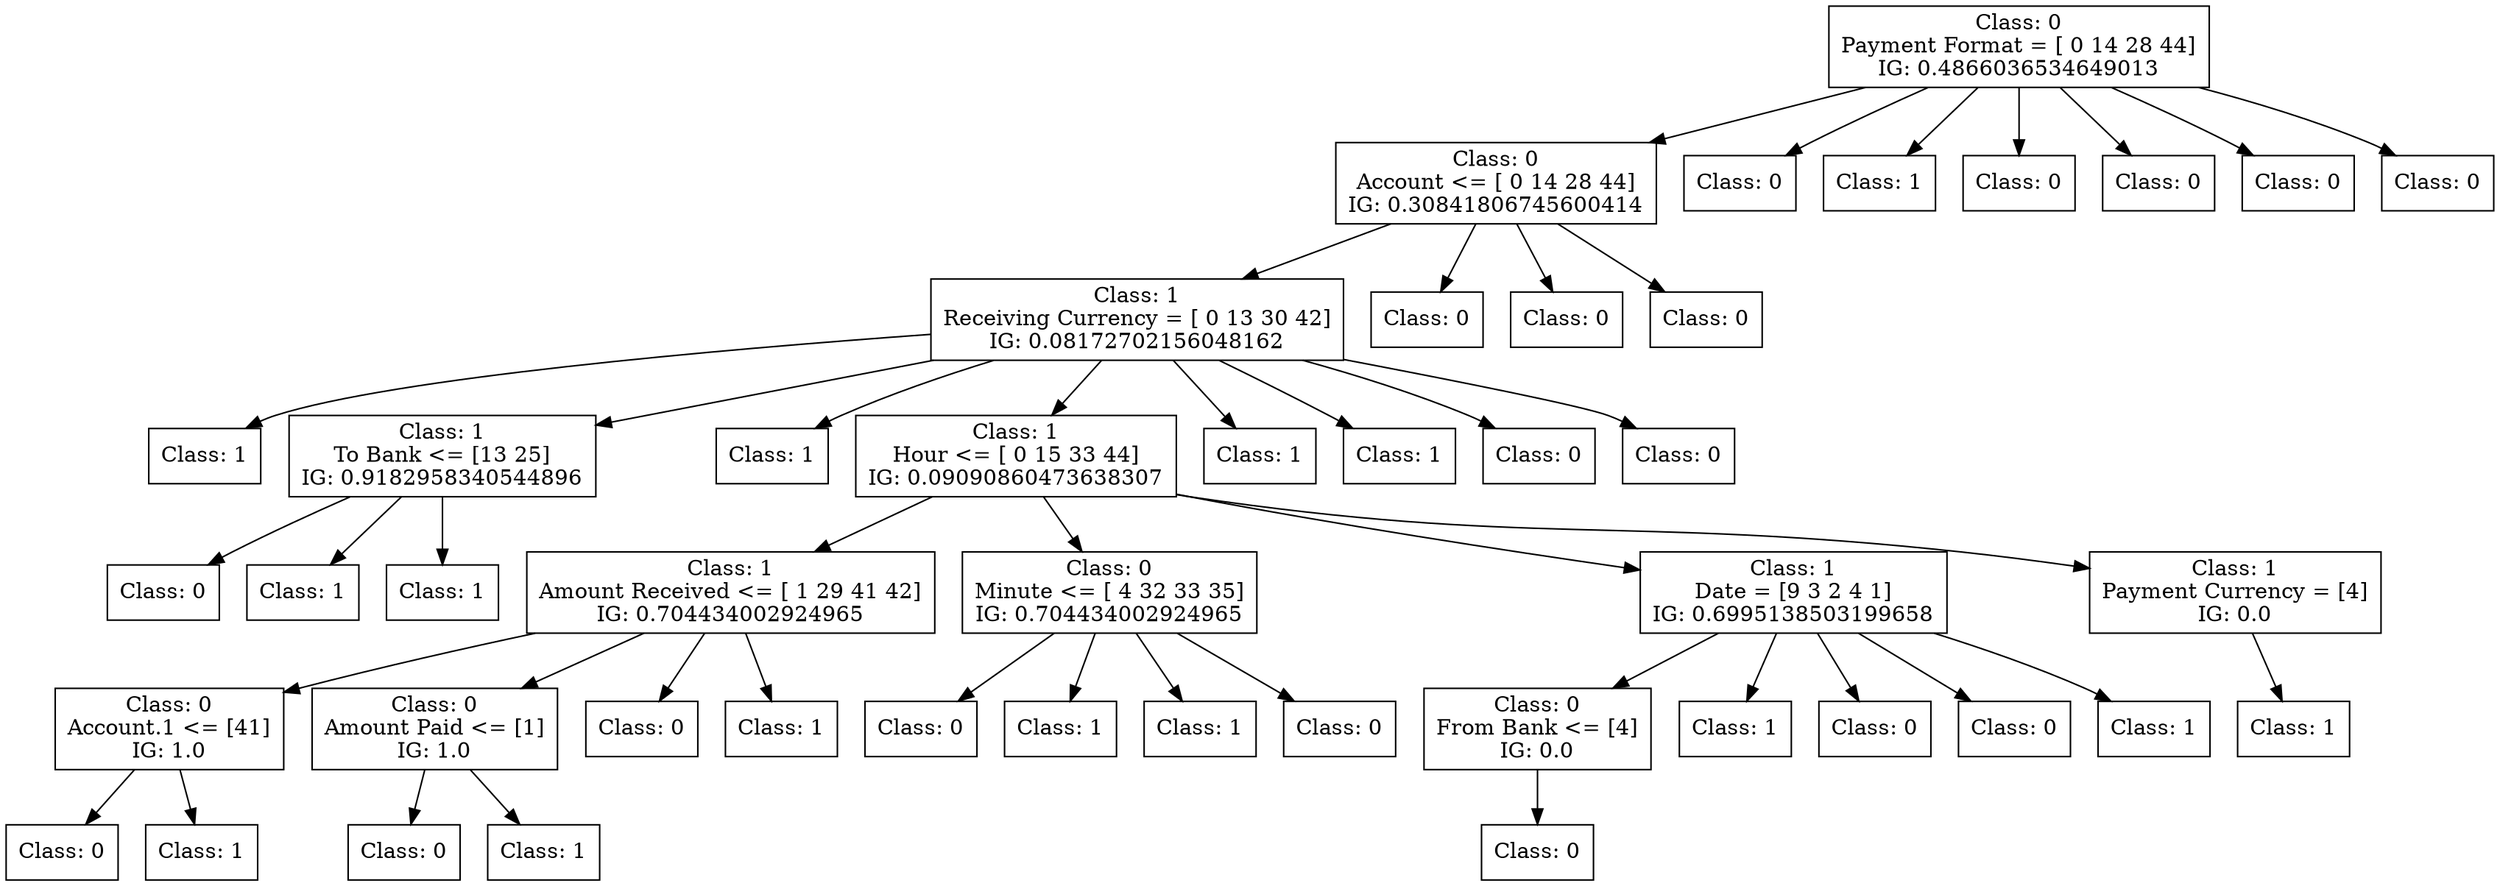 digraph DecisionTree {
	rankdir=TD;
	node [shape=box];
	2509728689760 [label="Class: 0
Payment Format = [ 0 14 28 44]
IG: 0.4866036534649013"];
	2512083548336 [label="Class: 0
Account <= [ 0 14 28 44]
IG: 0.30841806745600414"];
	2509728689760 -> 2512083548336;
	2512002158496 [label="Class: 1
Receiving Currency = [ 0 13 30 42]
IG: 0.08172702156048162"];
	2512083548336 -> 2512002158496;
	2512002157536 [label="Class: 1
"];
	2512002158496 -> 2512002157536;
	2512002158352 [label="Class: 1
To Bank <= [13 25]
IG: 0.9182958340544896"];
	2512002158496 -> 2512002158352;
	2512002159456 [label="Class: 0
"];
	2512002158352 -> 2512002159456;
	2512002159648 [label="Class: 1
"];
	2512002158352 -> 2512002159648;
	2512002158880 [label="Class: 1
"];
	2512002158352 -> 2512002158880;
	2512002158016 [label="Class: 1
"];
	2512002158496 -> 2512002158016;
	2512002157296 [label="Class: 1
Hour <= [ 0 15 33 44]
IG: 0.09090860473638307"];
	2512002158496 -> 2512002157296;
	2512002160512 [label="Class: 1
Amount Received <= [ 1 29 41 42]
IG: 0.704434002924965"];
	2512002157296 -> 2512002160512;
	2512002161376 [label="Class: 0
Account.1 <= [41]
IG: 1.0"];
	2512002160512 -> 2512002161376;
	2512002161712 [label="Class: 0
"];
	2512002161376 -> 2512002161712;
	2512002162144 [label="Class: 1
"];
	2512002161376 -> 2512002162144;
	2512002160800 [label="Class: 0
Amount Paid <= [1]
IG: 1.0"];
	2512002160512 -> 2512002160800;
	2512002162432 [label="Class: 0
"];
	2512002160800 -> 2512002162432;
	2512002162864 [label="Class: 1
"];
	2512002160800 -> 2512002162864;
	2512002160608 [label="Class: 0
"];
	2512002160512 -> 2512002160608;
	2512002154704 [label="Class: 1
"];
	2512002160512 -> 2512002154704;
	2512002159936 [label="Class: 0
Minute <= [ 4 32 33 35]
IG: 0.704434002924965"];
	2512002157296 -> 2512002159936;
	2512002163632 [label="Class: 0
"];
	2512002159936 -> 2512002163632;
	2512002163056 [label="Class: 1
"];
	2512002159936 -> 2512002163056;
	2512002162336 [label="Class: 1
"];
	2512002159936 -> 2512002162336;
	2512002159360 [label="Class: 0
"];
	2512002159936 -> 2512002159360;
	2512002157920 [label="Class: 1
Date = [9 3 2 4 1]
IG: 0.6995138503199658"];
	2512002157296 -> 2512002157920;
	2512002163776 [label="Class: 0
From Bank <= [4]
IG: 0.0"];
	2512002157920 -> 2512002163776;
	2512002164256 [label="Class: 0
"];
	2512002163776 -> 2512002164256;
	2512002161904 [label="Class: 1
"];
	2512002157920 -> 2512002161904;
	2512002157104 [label="Class: 0
"];
	2512002157920 -> 2512002157104;
	2512002160944 [label="Class: 0
"];
	2512002157920 -> 2512002160944;
	2512002157344 [label="Class: 1
"];
	2512002157920 -> 2512002157344;
	2512002158640 [label="Class: 1
Payment Currency = [4]
IG: 0.0"];
	2512002157296 -> 2512002158640;
	2512083548816 [label="Class: 1
"];
	2512002158640 -> 2512083548816;
	2512002158736 [label="Class: 1
"];
	2512002158496 -> 2512002158736;
	2512002155328 [label="Class: 1
"];
	2512002158496 -> 2512002155328;
	2512002157680 [label="Class: 0
"];
	2512002158496 -> 2512002157680;
	2512002154656 [label="Class: 0
"];
	2512002158496 -> 2512002154656;
	2512002157584 [label="Class: 0
"];
	2512083548336 -> 2512002157584;
	2512002155376 [label="Class: 0
"];
	2512083548336 -> 2512002155376;
	2512002157152 [label="Class: 0
"];
	2512083548336 -> 2512002157152;
	2512083539600 [label="Class: 0
"];
	2509728689760 -> 2512083539600;
	2512083546416 [label="Class: 1
"];
	2509728689760 -> 2512083546416;
	2512083534368 [label="Class: 0
"];
	2509728689760 -> 2512083534368;
	2512083547760 [label="Class: 0
"];
	2509728689760 -> 2512083547760;
	2512083542048 [label="Class: 0
"];
	2509728689760 -> 2512083542048;
	2512083540272 [label="Class: 0
"];
	2509728689760 -> 2512083540272;
}
